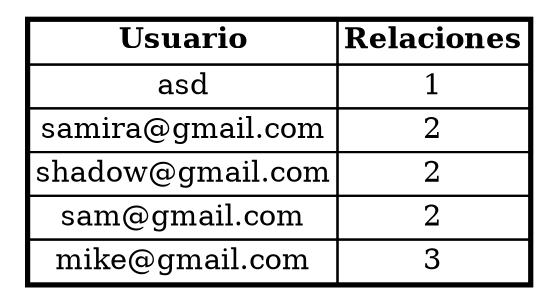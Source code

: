 digraph G {
node [shape=plaintext];
TOP5_USUARIOS [label=<
<table border='2' cellborder='1' cellspacing='0'>
<tr><td><b>Usuario</b></td><td><b>Relaciones</b></td></tr>
<tr><td>asd</td><td>1</td></tr>
<tr><td>samira@gmail.com</td><td>2</td></tr>
<tr><td>shadow@gmail.com</td><td>2</td></tr>
<tr><td>sam@gmail.com</td><td>2</td></tr>
<tr><td>mike@gmail.com</td><td>3</td></tr>
</table>>];
}
